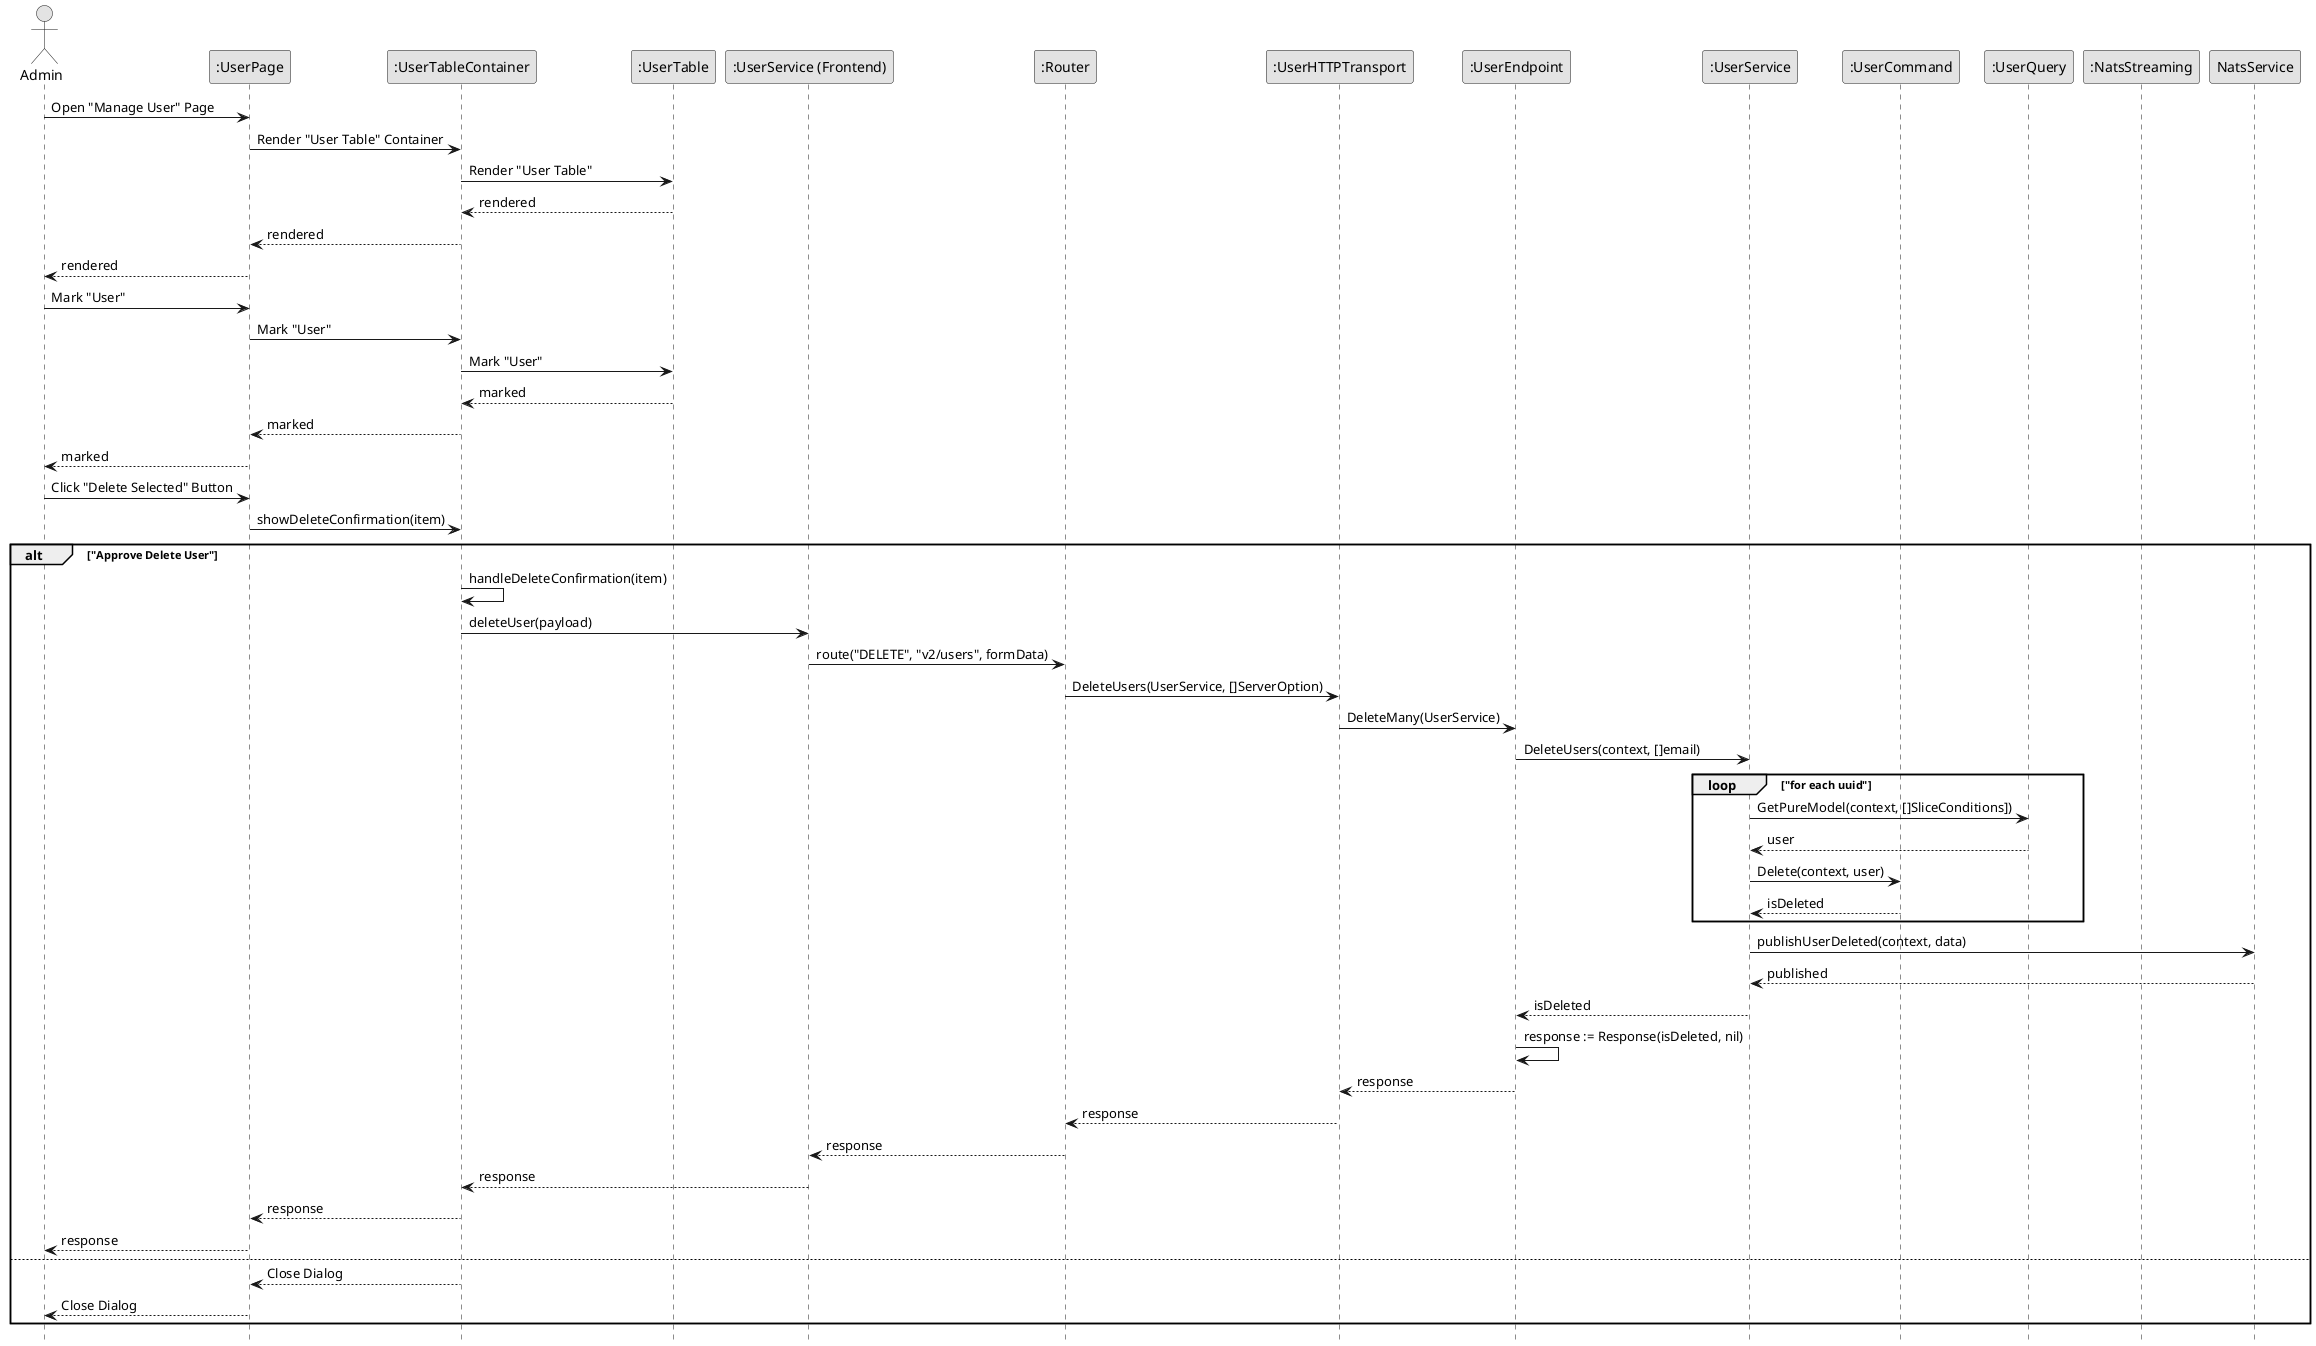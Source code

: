 @startuml DeleteUser

skinparam Monochrome true
skinparam Shadowing false
hide footbox

actor Admin
participant ":UserPage" as UserPage
participant ":UserTableContainer" as UserTableContainer
participant ":UserTable" as UserTable
participant ":UserService (Frontend)" as FEUserService
participant ":Router" as Router
participant ":UserHTTPTransport" as UserHTTPTransport
participant ":UserEndpoint" as UserEndpoint
participant ":UserService" as UserService
participant ":UserCommand" as UserCommand
participant ":UserQuery" as UserQuery
participant ":NatsStreaming" as NatsStreaming

Admin->UserPage: Open "Manage User" Page
UserPage->UserTableContainer: Render "User Table" Container
UserTableContainer->UserTable: Render "User Table"
UserTable-->UserTableContainer: rendered
UserTableContainer-->UserPage: rendered
UserPage-->Admin: rendered

Admin->UserPage: Mark "User"
UserPage->UserTableContainer: Mark "User"
UserTableContainer->UserTable: Mark "User"
UserTable-->UserTableContainer: marked
UserTableContainer-->UserPage: marked
UserPage-->Admin: marked

Admin->UserPage: Click "Delete Selected" Button
UserPage->UserTableContainer: showDeleteConfirmation(item)

alt "Approve Delete User"
    UserTableContainer->UserTableContainer: handleDeleteConfirmation(item)
    UserTableContainer->FEUserService: deleteUser(payload)
    FEUserService->Router: route("DELETE", "v2/users", formData)
    Router->UserHTTPTransport: DeleteUsers(UserService, []ServerOption)
    UserHTTPTransport->UserEndpoint: DeleteMany(UserService)
    UserEndpoint->UserService: DeleteUsers(context, []email)

    loop "for each uuid"
        UserService->UserQuery: GetPureModel(context, []SliceConditions])
        UserQuery-->UserService: user

        UserService->UserCommand: Delete(context, user)
        UserCommand-->UserService: isDeleted
    end

    UserService->NatsService: publishUserDeleted(context, data)
    NatsService-->UserService: published

    UserService-->UserEndpoint: isDeleted
    UserEndpoint->UserEndpoint: response := Response(isDeleted, nil)
    UserEndpoint-->UserHTTPTransport: response
    UserHTTPTransport-->Router: response
    Router-->FEUserService: response
    FEUserService-->UserTableContainer: response
    UserTableContainer-->UserPage: response
    UserPage-->Admin: response
else
    UserTableContainer-->UserPage: Close Dialog
    UserPage-->Admin: Close Dialog
end

@enduml